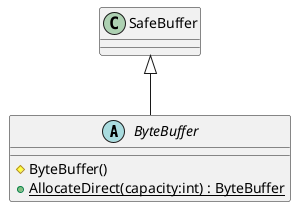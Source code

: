 @startuml
abstract class ByteBuffer {
    # ByteBuffer()
    + {static} AllocateDirect(capacity:int) : ByteBuffer
}
SafeBuffer <|-- ByteBuffer
@enduml
